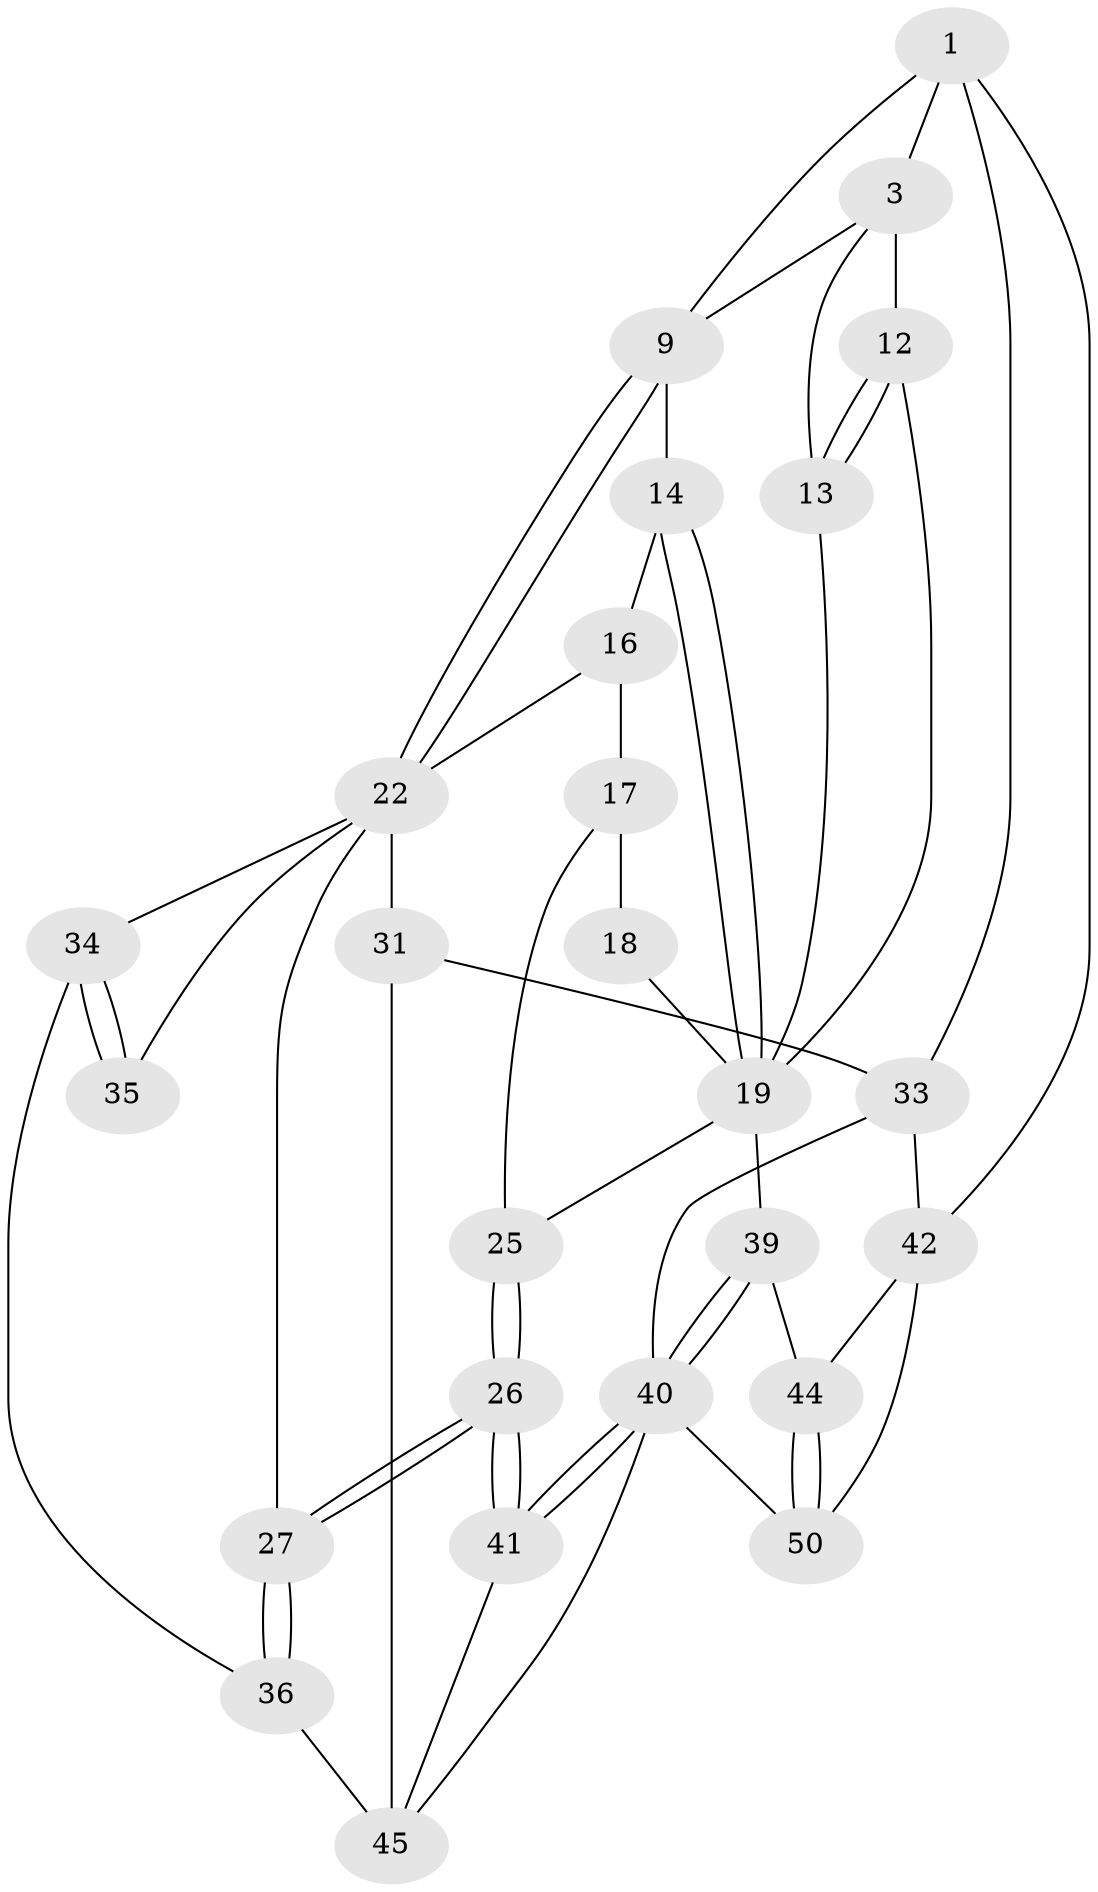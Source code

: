 // original degree distribution, {3: 0.07547169811320754, 4: 0.2641509433962264, 5: 0.37735849056603776, 6: 0.2830188679245283}
// Generated by graph-tools (version 1.1) at 2025/28/03/15/25 16:28:08]
// undirected, 26 vertices, 56 edges
graph export_dot {
graph [start="1"]
  node [color=gray90,style=filled];
  1 [pos="+1+0",super="+2+5"];
  3 [pos="+0.692885308602418+0.12906328109024173",super="+11+4"];
  9 [pos="+0+0",super="+10"];
  12 [pos="+0.8877705073675695+0.5326085997828299"];
  13 [pos="+0.7888774973862317+0.46275057738194075"];
  14 [pos="+0.6116472576194454+0.23429548364352115",super="+15"];
  16 [pos="+0.1792563422850216+0.23189169258571396"];
  17 [pos="+0.3759447193448661+0.3751640585259872",super="+24"];
  18 [pos="+0.5336308069249227+0.30856085595906063",super="+20"];
  19 [pos="+0.5655816729218509+0.43734286907331155",super="+21"];
  22 [pos="+0+0.025613452334655736",super="+30+23"];
  25 [pos="+0.4362419692414854+0.6657933737085647"];
  26 [pos="+0.4287191698349939+0.6784765958630212"];
  27 [pos="+0.4190944305751222+0.6758633755754891"];
  31 [pos="+0+0.735845237125722",super="+32"];
  33 [pos="+0+1"];
  34 [pos="+0.18269778317179064+0.5624828366610655",super="+37"];
  35 [pos="+0+0.670830274269116"];
  36 [pos="+0.2478213283896427+0.6869739072188095"];
  39 [pos="+0.6743342180182375+0.7827722569480836"];
  40 [pos="+0.5180706001003341+0.838825301337806",super="+51"];
  41 [pos="+0.4616302061447579+0.7844300417262131"];
  42 [pos="+1+0.7301939074181327",super="+43"];
  44 [pos="+0.8036561355392905+0.849627989560977"];
  45 [pos="+0.18627309830180605+0.7586272666538016",super="+47+46"];
  50 [pos="+0.6943651850101864+1"];
  1 -- 3 [weight=2];
  1 -- 33;
  1 -- 9;
  1 -- 42 [weight=2];
  3 -- 13;
  3 -- 12;
  3 -- 9;
  9 -- 22;
  9 -- 22;
  9 -- 14;
  12 -- 13;
  12 -- 13;
  12 -- 19;
  13 -- 19;
  14 -- 19;
  14 -- 19;
  14 -- 16;
  16 -- 17;
  16 -- 22;
  17 -- 18 [weight=2];
  17 -- 25;
  18 -- 19;
  19 -- 39;
  19 -- 25;
  22 -- 35;
  22 -- 31;
  22 -- 34;
  22 -- 27;
  25 -- 26;
  25 -- 26;
  26 -- 27;
  26 -- 27;
  26 -- 41;
  26 -- 41;
  27 -- 36;
  27 -- 36;
  31 -- 33;
  31 -- 45 [weight=2];
  33 -- 40;
  33 -- 42;
  34 -- 35 [weight=2];
  34 -- 35;
  34 -- 36;
  36 -- 45;
  39 -- 40;
  39 -- 40;
  39 -- 44;
  40 -- 41;
  40 -- 41;
  40 -- 50;
  40 -- 45;
  41 -- 45;
  42 -- 50;
  42 -- 44;
  44 -- 50;
  44 -- 50;
}
